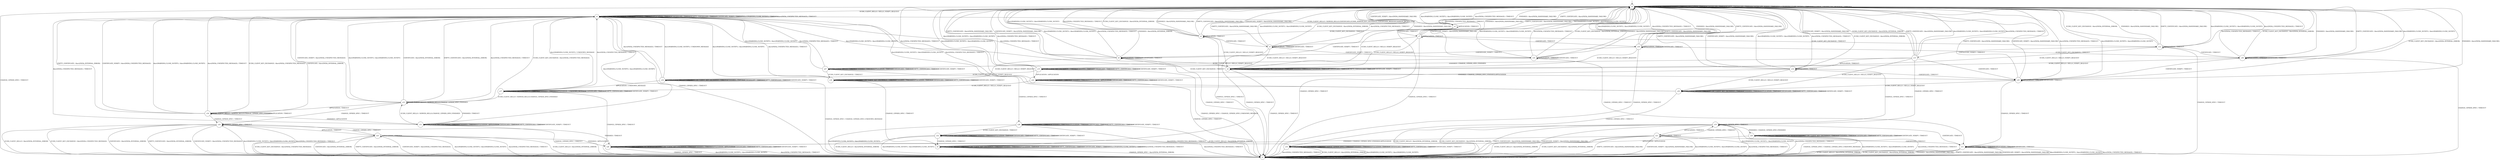 digraph g {

	s0 [shape="circle" label="s0"];
	s1 [shape="circle" label="s1"];
	s2 [shape="circle" label="s2"];
	s3 [shape="circle" label="s3"];
	s4 [shape="circle" label="s4"];
	s5 [shape="circle" label="s5"];
	s6 [shape="circle" label="s6"];
	s7 [shape="circle" label="s7"];
	s8 [shape="circle" label="s8"];
	s9 [shape="circle" label="s9"];
	s10 [shape="circle" label="s10"];
	s11 [shape="circle" label="s11"];
	s12 [shape="circle" label="s12"];
	s13 [shape="circle" label="s13"];
	s14 [shape="circle" label="s14"];
	s15 [shape="circle" label="s15"];
	s16 [shape="circle" label="s16"];
	s17 [shape="circle" label="s17"];
	s18 [shape="circle" label="s18"];
	s19 [shape="circle" label="s19"];
	s20 [shape="circle" label="s20"];
	s21 [shape="circle" label="s21"];
	s22 [shape="circle" label="s22"];
	s23 [shape="circle" label="s23"];
	s24 [shape="circle" label="s24"];
	s25 [shape="circle" label="s25"];
	s26 [shape="circle" label="s26"];
	s27 [shape="circle" label="s27"];
	s28 [shape="circle" label="s28"];
	s29 [shape="circle" label="s29"];
	s30 [shape="circle" label="s30"];
	s31 [shape="circle" label="s31"];
	s32 [shape="circle" label="s32"];
	s33 [shape="circle" label="s33"];
	s34 [shape="circle" label="s34"];
	s35 [shape="circle" label="s35"];
	s36 [shape="circle" label="s36"];
	s0 -> s2 [label="ECDH_CLIENT_HELLO / HELLO_VERIFY_REQUEST"];
	s0 -> s0 [label="ECDH_CLIENT_KEY_EXCHANGE / TIMEOUT"];
	s0 -> s1 [label="CHANGE_CIPHER_SPEC / TIMEOUT"];
	s0 -> s0 [label="FINISHED / TIMEOUT"];
	s0 -> s0 [label="APPLICATION / TIMEOUT"];
	s0 -> s0 [label="CERTIFICATE / TIMEOUT"];
	s0 -> s0 [label="EMPTY_CERTIFICATE / TIMEOUT"];
	s0 -> s0 [label="CERTIFICATE_VERIFY / TIMEOUT"];
	s0 -> s0 [label="Alert(WARNING,CLOSE_NOTIFY) / TIMEOUT"];
	s0 -> s0 [label="Alert(FATAL,UNEXPECTED_MESSAGE) / TIMEOUT"];
	s1 -> s1 [label="ECDH_CLIENT_HELLO / TIMEOUT"];
	s1 -> s1 [label="ECDH_CLIENT_KEY_EXCHANGE / TIMEOUT"];
	s1 -> s1 [label="CHANGE_CIPHER_SPEC / TIMEOUT"];
	s1 -> s1 [label="FINISHED / TIMEOUT"];
	s1 -> s1 [label="APPLICATION / TIMEOUT"];
	s1 -> s1 [label="CERTIFICATE / TIMEOUT"];
	s1 -> s1 [label="EMPTY_CERTIFICATE / TIMEOUT"];
	s1 -> s1 [label="CERTIFICATE_VERIFY / TIMEOUT"];
	s1 -> s1 [label="Alert(WARNING,CLOSE_NOTIFY) / TIMEOUT"];
	s1 -> s1 [label="Alert(FATAL,UNEXPECTED_MESSAGE) / TIMEOUT"];
	s2 -> s3 [label="ECDH_CLIENT_HELLO / SERVER_HELLO,CERTIFICATE,ECDHE_SERVER_KEY_EXCHANGE,CERTIFICATE_REQUEST,SERVER_HELLO_DONE"];
	s2 -> s2 [label="ECDH_CLIENT_KEY_EXCHANGE / TIMEOUT"];
	s2 -> s1 [label="CHANGE_CIPHER_SPEC / TIMEOUT"];
	s2 -> s2 [label="FINISHED / TIMEOUT"];
	s2 -> s2 [label="APPLICATION / TIMEOUT"];
	s2 -> s2 [label="CERTIFICATE / TIMEOUT"];
	s2 -> s2 [label="EMPTY_CERTIFICATE / TIMEOUT"];
	s2 -> s2 [label="CERTIFICATE_VERIFY / TIMEOUT"];
	s2 -> s2 [label="Alert(WARNING,CLOSE_NOTIFY) / TIMEOUT"];
	s2 -> s2 [label="Alert(FATAL,UNEXPECTED_MESSAGE) / TIMEOUT"];
	s3 -> s6 [label="ECDH_CLIENT_HELLO / HELLO_VERIFY_REQUEST"];
	s3 -> s4 [label="ECDH_CLIENT_KEY_EXCHANGE / TIMEOUT"];
	s3 -> s1 [label="CHANGE_CIPHER_SPEC / TIMEOUT"];
	s3 -> s0 [label="FINISHED / Alert(FATAL,HANDSHAKE_FAILURE)"];
	s3 -> s3 [label="APPLICATION / TIMEOUT"];
	s3 -> s7 [label="CERTIFICATE / TIMEOUT"];
	s3 -> s0 [label="EMPTY_CERTIFICATE / Alert(FATAL,HANDSHAKE_FAILURE)"];
	s3 -> s0 [label="CERTIFICATE_VERIFY / Alert(FATAL,HANDSHAKE_FAILURE)"];
	s3 -> s0 [label="Alert(WARNING,CLOSE_NOTIFY) / Alert(WARNING,CLOSE_NOTIFY)"];
	s3 -> s0 [label="Alert(FATAL,UNEXPECTED_MESSAGE) / TIMEOUT"];
	s4 -> s6 [label="ECDH_CLIENT_HELLO / HELLO_VERIFY_REQUEST"];
	s4 -> s0 [label="ECDH_CLIENT_KEY_EXCHANGE / Alert(FATAL,INTERNAL_ERROR)"];
	s4 -> s1 [label="CHANGE_CIPHER_SPEC / TIMEOUT"];
	s4 -> s0 [label="FINISHED / Alert(FATAL,HANDSHAKE_FAILURE)"];
	s4 -> s4 [label="APPLICATION / TIMEOUT"];
	s4 -> s5 [label="CERTIFICATE / TIMEOUT"];
	s4 -> s0 [label="EMPTY_CERTIFICATE / Alert(FATAL,HANDSHAKE_FAILURE)"];
	s4 -> s0 [label="CERTIFICATE_VERIFY / Alert(FATAL,HANDSHAKE_FAILURE)"];
	s4 -> s0 [label="Alert(WARNING,CLOSE_NOTIFY) / Alert(WARNING,CLOSE_NOTIFY)"];
	s4 -> s0 [label="Alert(FATAL,UNEXPECTED_MESSAGE) / TIMEOUT"];
	s5 -> s6 [label="ECDH_CLIENT_HELLO / HELLO_VERIFY_REQUEST"];
	s5 -> s0 [label="ECDH_CLIENT_KEY_EXCHANGE / Alert(FATAL,INTERNAL_ERROR)"];
	s5 -> s1 [label="CHANGE_CIPHER_SPEC / TIMEOUT"];
	s5 -> s0 [label="FINISHED / Alert(FATAL,HANDSHAKE_FAILURE)"];
	s5 -> s5 [label="APPLICATION / TIMEOUT"];
	s5 -> s5 [label="CERTIFICATE / TIMEOUT"];
	s5 -> s0 [label="EMPTY_CERTIFICATE / Alert(FATAL,HANDSHAKE_FAILURE)"];
	s5 -> s10 [label="CERTIFICATE_VERIFY / TIMEOUT"];
	s5 -> s0 [label="Alert(WARNING,CLOSE_NOTIFY) / Alert(WARNING,CLOSE_NOTIFY)"];
	s5 -> s0 [label="Alert(FATAL,UNEXPECTED_MESSAGE) / TIMEOUT"];
	s6 -> s6 [label="ECDH_CLIENT_HELLO / TIMEOUT"];
	s6 -> s6 [label="ECDH_CLIENT_KEY_EXCHANGE / TIMEOUT"];
	s6 -> s1 [label="CHANGE_CIPHER_SPEC / TIMEOUT"];
	s6 -> s6 [label="FINISHED / TIMEOUT"];
	s6 -> s6 [label="APPLICATION / TIMEOUT"];
	s6 -> s6 [label="CERTIFICATE / TIMEOUT"];
	s6 -> s6 [label="EMPTY_CERTIFICATE / TIMEOUT"];
	s6 -> s6 [label="CERTIFICATE_VERIFY / TIMEOUT"];
	s6 -> s2 [label="Alert(WARNING,CLOSE_NOTIFY) / Alert(WARNING,CLOSE_NOTIFY)"];
	s6 -> s2 [label="Alert(FATAL,UNEXPECTED_MESSAGE) / TIMEOUT"];
	s7 -> s6 [label="ECDH_CLIENT_HELLO / HELLO_VERIFY_REQUEST"];
	s7 -> s12 [label="ECDH_CLIENT_KEY_EXCHANGE / TIMEOUT"];
	s7 -> s1 [label="CHANGE_CIPHER_SPEC / TIMEOUT"];
	s7 -> s0 [label="FINISHED / Alert(FATAL,HANDSHAKE_FAILURE)"];
	s7 -> s7 [label="APPLICATION / TIMEOUT"];
	s7 -> s35 [label="CERTIFICATE / TIMEOUT"];
	s7 -> s0 [label="EMPTY_CERTIFICATE / Alert(FATAL,HANDSHAKE_FAILURE)"];
	s7 -> s8 [label="CERTIFICATE_VERIFY / TIMEOUT"];
	s7 -> s0 [label="Alert(WARNING,CLOSE_NOTIFY) / Alert(WARNING,CLOSE_NOTIFY)"];
	s7 -> s0 [label="Alert(FATAL,UNEXPECTED_MESSAGE) / TIMEOUT"];
	s8 -> s18 [label="ECDH_CLIENT_HELLO / HELLO_VERIFY_REQUEST"];
	s8 -> s29 [label="ECDH_CLIENT_KEY_EXCHANGE / TIMEOUT"];
	s8 -> s9 [label="CHANGE_CIPHER_SPEC / TIMEOUT"];
	s8 -> s0 [label="FINISHED / Alert(FATAL,INTERNAL_ERROR)"];
	s8 -> s8 [label="APPLICATION / TIMEOUT"];
	s8 -> s8 [label="CERTIFICATE / TIMEOUT"];
	s8 -> s0 [label="EMPTY_CERTIFICATE / Alert(FATAL,HANDSHAKE_FAILURE)"];
	s8 -> s0 [label="CERTIFICATE_VERIFY / Alert(FATAL,HANDSHAKE_FAILURE)"];
	s8 -> s0 [label="Alert(WARNING,CLOSE_NOTIFY) / Alert(WARNING,CLOSE_NOTIFY)"];
	s8 -> s0 [label="Alert(FATAL,UNEXPECTED_MESSAGE) / TIMEOUT"];
	s9 -> s9 [label="ECDH_CLIENT_HELLO / TIMEOUT"];
	s9 -> s9 [label="ECDH_CLIENT_KEY_EXCHANGE / TIMEOUT"];
	s9 -> s1 [label="CHANGE_CIPHER_SPEC / Alert(FATAL,INTERNAL_ERROR)"];
	s9 -> s9 [label="FINISHED / TIMEOUT"];
	s9 -> s9 [label="APPLICATION / TIMEOUT"];
	s9 -> s9 [label="CERTIFICATE / TIMEOUT"];
	s9 -> s9 [label="EMPTY_CERTIFICATE / TIMEOUT"];
	s9 -> s9 [label="CERTIFICATE_VERIFY / TIMEOUT"];
	s9 -> s9 [label="Alert(WARNING,CLOSE_NOTIFY) / TIMEOUT"];
	s9 -> s9 [label="Alert(FATAL,UNEXPECTED_MESSAGE) / TIMEOUT"];
	s10 -> s27 [label="ECDH_CLIENT_HELLO / HELLO_VERIFY_REQUEST"];
	s10 -> s0 [label="ECDH_CLIENT_KEY_EXCHANGE / Alert(FATAL,INTERNAL_ERROR)"];
	s10 -> s11 [label="CHANGE_CIPHER_SPEC / TIMEOUT"];
	s10 -> s0 [label="FINISHED / Alert(FATAL,HANDSHAKE_FAILURE)"];
	s10 -> s10 [label="APPLICATION / TIMEOUT"];
	s10 -> s10 [label="CERTIFICATE / TIMEOUT"];
	s10 -> s0 [label="EMPTY_CERTIFICATE / Alert(FATAL,HANDSHAKE_FAILURE)"];
	s10 -> s0 [label="CERTIFICATE_VERIFY / Alert(FATAL,HANDSHAKE_FAILURE)"];
	s10 -> s0 [label="Alert(WARNING,CLOSE_NOTIFY) / Alert(WARNING,CLOSE_NOTIFY)"];
	s10 -> s0 [label="Alert(FATAL,UNEXPECTED_MESSAGE) / TIMEOUT"];
	s11 -> s1 [label="ECDH_CLIENT_HELLO / Alert(FATAL,INTERNAL_ERROR)"];
	s11 -> s1 [label="ECDH_CLIENT_KEY_EXCHANGE / Alert(FATAL,INTERNAL_ERROR)"];
	s11 -> s11 [label="CHANGE_CIPHER_SPEC / TIMEOUT"];
	s11 -> s1 [label="FINISHED / Alert(FATAL,HANDSHAKE_FAILURE)"];
	s11 -> s11 [label="APPLICATION / TIMEOUT"];
	s11 -> s11 [label="CERTIFICATE / TIMEOUT"];
	s11 -> s1 [label="EMPTY_CERTIFICATE / Alert(FATAL,HANDSHAKE_FAILURE)"];
	s11 -> s1 [label="CERTIFICATE_VERIFY / Alert(FATAL,HANDSHAKE_FAILURE)"];
	s11 -> s1 [label="Alert(WARNING,CLOSE_NOTIFY) / Alert(WARNING,CLOSE_NOTIFY)"];
	s11 -> s1 [label="Alert(FATAL,UNEXPECTED_MESSAGE) / TIMEOUT"];
	s12 -> s6 [label="ECDH_CLIENT_HELLO / HELLO_VERIFY_REQUEST"];
	s12 -> s0 [label="ECDH_CLIENT_KEY_EXCHANGE / Alert(FATAL,INTERNAL_ERROR)"];
	s12 -> s1 [label="CHANGE_CIPHER_SPEC / TIMEOUT"];
	s12 -> s0 [label="FINISHED / Alert(FATAL,HANDSHAKE_FAILURE)"];
	s12 -> s12 [label="APPLICATION / TIMEOUT"];
	s12 -> s36 [label="CERTIFICATE / TIMEOUT"];
	s12 -> s0 [label="EMPTY_CERTIFICATE / Alert(FATAL,HANDSHAKE_FAILURE)"];
	s12 -> s13 [label="CERTIFICATE_VERIFY / TIMEOUT"];
	s12 -> s0 [label="Alert(WARNING,CLOSE_NOTIFY) / Alert(WARNING,CLOSE_NOTIFY)"];
	s12 -> s0 [label="Alert(FATAL,UNEXPECTED_MESSAGE) / TIMEOUT"];
	s13 -> s30 [label="ECDH_CLIENT_HELLO / HELLO_VERIFY_REQUEST"];
	s13 -> s0 [label="ECDH_CLIENT_KEY_EXCHANGE / Alert(FATAL,INTERNAL_ERROR)"];
	s13 -> s19 [label="CHANGE_CIPHER_SPEC / TIMEOUT"];
	s13 -> s15 [label="FINISHED / CHANGE_CIPHER_SPEC,FINISHED"];
	s13 -> s14 [label="APPLICATION / TIMEOUT"];
	s13 -> s29 [label="CERTIFICATE / TIMEOUT"];
	s13 -> s0 [label="EMPTY_CERTIFICATE / Alert(FATAL,HANDSHAKE_FAILURE)"];
	s13 -> s0 [label="CERTIFICATE_VERIFY / Alert(FATAL,HANDSHAKE_FAILURE)"];
	s13 -> s0 [label="Alert(WARNING,CLOSE_NOTIFY) / Alert(WARNING,CLOSE_NOTIFY)"];
	s13 -> s0 [label="Alert(FATAL,UNEXPECTED_MESSAGE) / TIMEOUT"];
	s14 -> s30 [label="ECDH_CLIENT_HELLO / HELLO_VERIFY_REQUEST"];
	s14 -> s0 [label="ECDH_CLIENT_KEY_EXCHANGE / Alert(FATAL,INTERNAL_ERROR)"];
	s14 -> s19 [label="CHANGE_CIPHER_SPEC / TIMEOUT"];
	s14 -> s22 [label="FINISHED / CHANGE_CIPHER_SPEC,FINISHED,APPLICATION"];
	s14 -> s14 [label="APPLICATION / TIMEOUT"];
	s14 -> s29 [label="CERTIFICATE / TIMEOUT"];
	s14 -> s0 [label="EMPTY_CERTIFICATE / Alert(FATAL,HANDSHAKE_FAILURE)"];
	s14 -> s0 [label="CERTIFICATE_VERIFY / Alert(FATAL,HANDSHAKE_FAILURE)"];
	s14 -> s0 [label="Alert(WARNING,CLOSE_NOTIFY) / Alert(WARNING,CLOSE_NOTIFY)"];
	s14 -> s0 [label="Alert(FATAL,UNEXPECTED_MESSAGE) / TIMEOUT"];
	s15 -> s16 [label="ECDH_CLIENT_HELLO / HELLO_VERIFY_REQUEST"];
	s15 -> s15 [label="ECDH_CLIENT_KEY_EXCHANGE / TIMEOUT"];
	s15 -> s1 [label="CHANGE_CIPHER_SPEC / CHANGE_CIPHER_SPEC,UNKNOWN_MESSAGE"];
	s15 -> s15 [label="FINISHED / TIMEOUT"];
	s15 -> s22 [label="APPLICATION / APPLICATION"];
	s15 -> s15 [label="CERTIFICATE / TIMEOUT"];
	s15 -> s15 [label="EMPTY_CERTIFICATE / TIMEOUT"];
	s15 -> s15 [label="CERTIFICATE_VERIFY / TIMEOUT"];
	s15 -> s0 [label="Alert(WARNING,CLOSE_NOTIFY) / Alert(WARNING,CLOSE_NOTIFY)"];
	s15 -> s0 [label="Alert(FATAL,UNEXPECTED_MESSAGE) / TIMEOUT"];
	s16 -> s16 [label="ECDH_CLIENT_HELLO / TIMEOUT"];
	s16 -> s16 [label="ECDH_CLIENT_KEY_EXCHANGE / TIMEOUT"];
	s16 -> s1 [label="CHANGE_CIPHER_SPEC / CHANGE_CIPHER_SPEC,UNKNOWN_MESSAGE"];
	s16 -> s16 [label="FINISHED / TIMEOUT"];
	s16 -> s17 [label="APPLICATION / UNKNOWN_MESSAGE"];
	s16 -> s16 [label="CERTIFICATE / TIMEOUT"];
	s16 -> s16 [label="EMPTY_CERTIFICATE / TIMEOUT"];
	s16 -> s16 [label="CERTIFICATE_VERIFY / TIMEOUT"];
	s16 -> s2 [label="Alert(WARNING,CLOSE_NOTIFY) / UNKNOWN_MESSAGE"];
	s16 -> s2 [label="Alert(FATAL,UNEXPECTED_MESSAGE) / TIMEOUT"];
	s17 -> s23 [label="ECDH_CLIENT_HELLO / SERVER_HELLO,CHANGE_CIPHER_SPEC,FINISHED"];
	s17 -> s17 [label="ECDH_CLIENT_KEY_EXCHANGE / TIMEOUT"];
	s17 -> s1 [label="CHANGE_CIPHER_SPEC / TIMEOUT"];
	s17 -> s17 [label="FINISHED / TIMEOUT"];
	s17 -> s17 [label="APPLICATION / UNKNOWN_MESSAGE"];
	s17 -> s17 [label="CERTIFICATE / TIMEOUT"];
	s17 -> s17 [label="EMPTY_CERTIFICATE / TIMEOUT"];
	s17 -> s17 [label="CERTIFICATE_VERIFY / TIMEOUT"];
	s17 -> s2 [label="Alert(WARNING,CLOSE_NOTIFY) / UNKNOWN_MESSAGE"];
	s17 -> s2 [label="Alert(FATAL,UNEXPECTED_MESSAGE) / TIMEOUT"];
	s18 -> s18 [label="ECDH_CLIENT_HELLO / TIMEOUT"];
	s18 -> s18 [label="ECDH_CLIENT_KEY_EXCHANGE / TIMEOUT"];
	s18 -> s9 [label="CHANGE_CIPHER_SPEC / TIMEOUT"];
	s18 -> s18 [label="FINISHED / TIMEOUT"];
	s18 -> s18 [label="APPLICATION / TIMEOUT"];
	s18 -> s18 [label="CERTIFICATE / TIMEOUT"];
	s18 -> s18 [label="EMPTY_CERTIFICATE / TIMEOUT"];
	s18 -> s18 [label="CERTIFICATE_VERIFY / TIMEOUT"];
	s18 -> s2 [label="Alert(WARNING,CLOSE_NOTIFY) / Alert(WARNING,CLOSE_NOTIFY)"];
	s18 -> s2 [label="Alert(FATAL,UNEXPECTED_MESSAGE) / TIMEOUT"];
	s19 -> s1 [label="ECDH_CLIENT_HELLO / Alert(FATAL,INTERNAL_ERROR)"];
	s19 -> s1 [label="ECDH_CLIENT_KEY_EXCHANGE / Alert(FATAL,INTERNAL_ERROR)"];
	s19 -> s19 [label="CHANGE_CIPHER_SPEC / TIMEOUT"];
	s19 -> s20 [label="FINISHED / CHANGE_CIPHER_SPEC,FINISHED"];
	s19 -> s21 [label="APPLICATION / TIMEOUT"];
	s19 -> s11 [label="CERTIFICATE / TIMEOUT"];
	s19 -> s1 [label="EMPTY_CERTIFICATE / Alert(FATAL,HANDSHAKE_FAILURE)"];
	s19 -> s1 [label="CERTIFICATE_VERIFY / Alert(FATAL,HANDSHAKE_FAILURE)"];
	s19 -> s1 [label="Alert(WARNING,CLOSE_NOTIFY) / Alert(WARNING,CLOSE_NOTIFY)"];
	s19 -> s1 [label="Alert(FATAL,UNEXPECTED_MESSAGE) / TIMEOUT"];
	s20 -> s20 [label="ECDH_CLIENT_HELLO / Alert(WARNING,NO_RENEGOTIATION)"];
	s20 -> s20 [label="ECDH_CLIENT_KEY_EXCHANGE / TIMEOUT"];
	s20 -> s1 [label="CHANGE_CIPHER_SPEC / CHANGE_CIPHER_SPEC,UNKNOWN_MESSAGE"];
	s20 -> s20 [label="FINISHED / TIMEOUT"];
	s20 -> s26 [label="APPLICATION / APPLICATION"];
	s20 -> s20 [label="CERTIFICATE / TIMEOUT"];
	s20 -> s20 [label="EMPTY_CERTIFICATE / TIMEOUT"];
	s20 -> s20 [label="CERTIFICATE_VERIFY / TIMEOUT"];
	s20 -> s1 [label="Alert(WARNING,CLOSE_NOTIFY) / Alert(WARNING,CLOSE_NOTIFY)"];
	s20 -> s1 [label="Alert(FATAL,UNEXPECTED_MESSAGE) / TIMEOUT"];
	s21 -> s1 [label="ECDH_CLIENT_HELLO / Alert(FATAL,INTERNAL_ERROR)"];
	s21 -> s1 [label="ECDH_CLIENT_KEY_EXCHANGE / Alert(FATAL,INTERNAL_ERROR)"];
	s21 -> s19 [label="CHANGE_CIPHER_SPEC / TIMEOUT"];
	s21 -> s26 [label="FINISHED / CHANGE_CIPHER_SPEC,FINISHED,APPLICATION"];
	s21 -> s21 [label="APPLICATION / TIMEOUT"];
	s21 -> s11 [label="CERTIFICATE / TIMEOUT"];
	s21 -> s1 [label="EMPTY_CERTIFICATE / Alert(FATAL,HANDSHAKE_FAILURE)"];
	s21 -> s1 [label="CERTIFICATE_VERIFY / Alert(FATAL,HANDSHAKE_FAILURE)"];
	s21 -> s1 [label="Alert(WARNING,CLOSE_NOTIFY) / Alert(WARNING,CLOSE_NOTIFY)"];
	s21 -> s1 [label="Alert(FATAL,UNEXPECTED_MESSAGE) / TIMEOUT"];
	s22 -> s17 [label="ECDH_CLIENT_HELLO / HELLO_VERIFY_REQUEST"];
	s22 -> s22 [label="ECDH_CLIENT_KEY_EXCHANGE / TIMEOUT"];
	s22 -> s1 [label="CHANGE_CIPHER_SPEC / TIMEOUT"];
	s22 -> s22 [label="FINISHED / TIMEOUT"];
	s22 -> s22 [label="APPLICATION / APPLICATION"];
	s22 -> s22 [label="CERTIFICATE / TIMEOUT"];
	s22 -> s22 [label="EMPTY_CERTIFICATE / TIMEOUT"];
	s22 -> s22 [label="CERTIFICATE_VERIFY / TIMEOUT"];
	s22 -> s0 [label="Alert(WARNING,CLOSE_NOTIFY) / Alert(WARNING,CLOSE_NOTIFY)"];
	s22 -> s0 [label="Alert(FATAL,UNEXPECTED_MESSAGE) / TIMEOUT"];
	s23 -> s23 [label="ECDH_CLIENT_HELLO / SERVER_HELLO,CHANGE_CIPHER_SPEC,FINISHED"];
	s23 -> s2 [label="ECDH_CLIENT_KEY_EXCHANGE / Alert(FATAL,UNEXPECTED_MESSAGE)"];
	s23 -> s24 [label="CHANGE_CIPHER_SPEC / TIMEOUT"];
	s23 -> s31 [label="FINISHED / TIMEOUT"];
	s23 -> s34 [label="APPLICATION / TIMEOUT"];
	s23 -> s2 [label="CERTIFICATE / Alert(FATAL,INTERNAL_ERROR)"];
	s23 -> s2 [label="EMPTY_CERTIFICATE / Alert(FATAL,INTERNAL_ERROR)"];
	s23 -> s2 [label="CERTIFICATE_VERIFY / Alert(FATAL,UNEXPECTED_MESSAGE)"];
	s23 -> s2 [label="Alert(WARNING,CLOSE_NOTIFY) / Alert(WARNING,CLOSE_NOTIFY)"];
	s23 -> s2 [label="Alert(FATAL,UNEXPECTED_MESSAGE) / TIMEOUT"];
	s24 -> s1 [label="ECDH_CLIENT_HELLO / Alert(FATAL,INTERNAL_ERROR)"];
	s24 -> s1 [label="ECDH_CLIENT_KEY_EXCHANGE / Alert(FATAL,UNEXPECTED_MESSAGE)"];
	s24 -> s24 [label="CHANGE_CIPHER_SPEC / TIMEOUT"];
	s24 -> s26 [label="FINISHED / TIMEOUT"];
	s24 -> s25 [label="APPLICATION / TIMEOUT"];
	s24 -> s1 [label="CERTIFICATE / Alert(FATAL,INTERNAL_ERROR)"];
	s24 -> s1 [label="EMPTY_CERTIFICATE / Alert(FATAL,INTERNAL_ERROR)"];
	s24 -> s1 [label="CERTIFICATE_VERIFY / Alert(FATAL,UNEXPECTED_MESSAGE)"];
	s24 -> s1 [label="Alert(WARNING,CLOSE_NOTIFY) / Alert(WARNING,CLOSE_NOTIFY)"];
	s24 -> s1 [label="Alert(FATAL,UNEXPECTED_MESSAGE) / TIMEOUT"];
	s25 -> s1 [label="ECDH_CLIENT_HELLO / Alert(FATAL,INTERNAL_ERROR)"];
	s25 -> s1 [label="ECDH_CLIENT_KEY_EXCHANGE / Alert(FATAL,UNEXPECTED_MESSAGE)"];
	s25 -> s24 [label="CHANGE_CIPHER_SPEC / TIMEOUT"];
	s25 -> s26 [label="FINISHED / APPLICATION"];
	s25 -> s25 [label="APPLICATION / TIMEOUT"];
	s25 -> s1 [label="CERTIFICATE / Alert(FATAL,INTERNAL_ERROR)"];
	s25 -> s1 [label="EMPTY_CERTIFICATE / Alert(FATAL,INTERNAL_ERROR)"];
	s25 -> s1 [label="CERTIFICATE_VERIFY / Alert(FATAL,UNEXPECTED_MESSAGE)"];
	s25 -> s1 [label="Alert(WARNING,CLOSE_NOTIFY) / Alert(WARNING,CLOSE_NOTIFY)"];
	s25 -> s1 [label="Alert(FATAL,UNEXPECTED_MESSAGE) / TIMEOUT"];
	s26 -> s26 [label="ECDH_CLIENT_HELLO / Alert(WARNING,NO_RENEGOTIATION)"];
	s26 -> s26 [label="ECDH_CLIENT_KEY_EXCHANGE / TIMEOUT"];
	s26 -> s1 [label="CHANGE_CIPHER_SPEC / TIMEOUT"];
	s26 -> s26 [label="FINISHED / TIMEOUT"];
	s26 -> s26 [label="APPLICATION / APPLICATION"];
	s26 -> s26 [label="CERTIFICATE / TIMEOUT"];
	s26 -> s26 [label="EMPTY_CERTIFICATE / TIMEOUT"];
	s26 -> s26 [label="CERTIFICATE_VERIFY / TIMEOUT"];
	s26 -> s1 [label="Alert(WARNING,CLOSE_NOTIFY) / Alert(WARNING,CLOSE_NOTIFY)"];
	s26 -> s1 [label="Alert(FATAL,UNEXPECTED_MESSAGE) / TIMEOUT"];
	s27 -> s27 [label="ECDH_CLIENT_HELLO / TIMEOUT"];
	s27 -> s18 [label="ECDH_CLIENT_KEY_EXCHANGE / TIMEOUT"];
	s27 -> s28 [label="CHANGE_CIPHER_SPEC / TIMEOUT"];
	s27 -> s27 [label="FINISHED / TIMEOUT"];
	s27 -> s27 [label="APPLICATION / TIMEOUT"];
	s27 -> s27 [label="CERTIFICATE / TIMEOUT"];
	s27 -> s27 [label="EMPTY_CERTIFICATE / TIMEOUT"];
	s27 -> s27 [label="CERTIFICATE_VERIFY / TIMEOUT"];
	s27 -> s2 [label="Alert(WARNING,CLOSE_NOTIFY) / Alert(WARNING,CLOSE_NOTIFY)"];
	s27 -> s2 [label="Alert(FATAL,UNEXPECTED_MESSAGE) / TIMEOUT"];
	s28 -> s1 [label="ECDH_CLIENT_HELLO / Alert(FATAL,INTERNAL_ERROR)"];
	s28 -> s32 [label="ECDH_CLIENT_KEY_EXCHANGE / TIMEOUT"];
	s28 -> s28 [label="CHANGE_CIPHER_SPEC / TIMEOUT"];
	s28 -> s28 [label="FINISHED / TIMEOUT"];
	s28 -> s28 [label="APPLICATION / TIMEOUT"];
	s28 -> s28 [label="CERTIFICATE / TIMEOUT"];
	s28 -> s28 [label="EMPTY_CERTIFICATE / TIMEOUT"];
	s28 -> s28 [label="CERTIFICATE_VERIFY / TIMEOUT"];
	s28 -> s1 [label="Alert(WARNING,CLOSE_NOTIFY) / Alert(WARNING,CLOSE_NOTIFY)"];
	s28 -> s1 [label="Alert(FATAL,UNEXPECTED_MESSAGE) / TIMEOUT"];
	s29 -> s30 [label="ECDH_CLIENT_HELLO / HELLO_VERIFY_REQUEST"];
	s29 -> s0 [label="ECDH_CLIENT_KEY_EXCHANGE / Alert(FATAL,INTERNAL_ERROR)"];
	s29 -> s11 [label="CHANGE_CIPHER_SPEC / TIMEOUT"];
	s29 -> s0 [label="FINISHED / Alert(FATAL,HANDSHAKE_FAILURE)"];
	s29 -> s29 [label="APPLICATION / TIMEOUT"];
	s29 -> s29 [label="CERTIFICATE / TIMEOUT"];
	s29 -> s0 [label="EMPTY_CERTIFICATE / Alert(FATAL,HANDSHAKE_FAILURE)"];
	s29 -> s0 [label="CERTIFICATE_VERIFY / Alert(FATAL,HANDSHAKE_FAILURE)"];
	s29 -> s0 [label="Alert(WARNING,CLOSE_NOTIFY) / Alert(WARNING,CLOSE_NOTIFY)"];
	s29 -> s0 [label="Alert(FATAL,UNEXPECTED_MESSAGE) / TIMEOUT"];
	s30 -> s30 [label="ECDH_CLIENT_HELLO / TIMEOUT"];
	s30 -> s30 [label="ECDH_CLIENT_KEY_EXCHANGE / TIMEOUT"];
	s30 -> s33 [label="CHANGE_CIPHER_SPEC / TIMEOUT"];
	s30 -> s30 [label="FINISHED / TIMEOUT"];
	s30 -> s30 [label="APPLICATION / TIMEOUT"];
	s30 -> s30 [label="CERTIFICATE / TIMEOUT"];
	s30 -> s30 [label="EMPTY_CERTIFICATE / TIMEOUT"];
	s30 -> s30 [label="CERTIFICATE_VERIFY / TIMEOUT"];
	s30 -> s2 [label="Alert(WARNING,CLOSE_NOTIFY) / Alert(WARNING,CLOSE_NOTIFY)"];
	s30 -> s2 [label="Alert(FATAL,UNEXPECTED_MESSAGE) / TIMEOUT"];
	s31 -> s23 [label="ECDH_CLIENT_HELLO / SERVER_HELLO,CHANGE_CIPHER_SPEC,FINISHED"];
	s31 -> s31 [label="ECDH_CLIENT_KEY_EXCHANGE / TIMEOUT"];
	s31 -> s1 [label="CHANGE_CIPHER_SPEC / TIMEOUT"];
	s31 -> s31 [label="FINISHED / TIMEOUT"];
	s31 -> s31 [label="APPLICATION / APPLICATION"];
	s31 -> s31 [label="CERTIFICATE / TIMEOUT"];
	s31 -> s31 [label="EMPTY_CERTIFICATE / TIMEOUT"];
	s31 -> s31 [label="CERTIFICATE_VERIFY / TIMEOUT"];
	s31 -> s2 [label="Alert(WARNING,CLOSE_NOTIFY) / Alert(WARNING,CLOSE_NOTIFY)"];
	s31 -> s2 [label="Alert(FATAL,UNEXPECTED_MESSAGE) / TIMEOUT"];
	s32 -> s1 [label="ECDH_CLIENT_HELLO / Alert(FATAL,INTERNAL_ERROR)"];
	s32 -> s32 [label="ECDH_CLIENT_KEY_EXCHANGE / TIMEOUT"];
	s32 -> s9 [label="CHANGE_CIPHER_SPEC / TIMEOUT"];
	s32 -> s32 [label="FINISHED / TIMEOUT"];
	s32 -> s32 [label="APPLICATION / TIMEOUT"];
	s32 -> s32 [label="CERTIFICATE / TIMEOUT"];
	s32 -> s32 [label="EMPTY_CERTIFICATE / TIMEOUT"];
	s32 -> s32 [label="CERTIFICATE_VERIFY / TIMEOUT"];
	s32 -> s1 [label="Alert(WARNING,CLOSE_NOTIFY) / Alert(WARNING,CLOSE_NOTIFY)"];
	s32 -> s1 [label="Alert(FATAL,UNEXPECTED_MESSAGE) / TIMEOUT"];
	s33 -> s1 [label="ECDH_CLIENT_HELLO / Alert(FATAL,INTERNAL_ERROR)"];
	s33 -> s33 [label="ECDH_CLIENT_KEY_EXCHANGE / TIMEOUT"];
	s33 -> s33 [label="CHANGE_CIPHER_SPEC / TIMEOUT"];
	s33 -> s33 [label="FINISHED / TIMEOUT"];
	s33 -> s33 [label="APPLICATION / TIMEOUT"];
	s33 -> s33 [label="CERTIFICATE / TIMEOUT"];
	s33 -> s33 [label="EMPTY_CERTIFICATE / TIMEOUT"];
	s33 -> s33 [label="CERTIFICATE_VERIFY / TIMEOUT"];
	s33 -> s1 [label="Alert(WARNING,CLOSE_NOTIFY) / Alert(WARNING,CLOSE_NOTIFY)"];
	s33 -> s1 [label="Alert(FATAL,UNEXPECTED_MESSAGE) / TIMEOUT"];
	s34 -> s34 [label="ECDH_CLIENT_HELLO / SERVER_HELLO,CHANGE_CIPHER_SPEC,FINISHED"];
	s34 -> s2 [label="ECDH_CLIENT_KEY_EXCHANGE / Alert(FATAL,UNEXPECTED_MESSAGE)"];
	s34 -> s24 [label="CHANGE_CIPHER_SPEC / TIMEOUT"];
	s34 -> s31 [label="FINISHED / APPLICATION"];
	s34 -> s34 [label="APPLICATION / TIMEOUT"];
	s34 -> s2 [label="CERTIFICATE / Alert(FATAL,INTERNAL_ERROR)"];
	s34 -> s2 [label="EMPTY_CERTIFICATE / Alert(FATAL,INTERNAL_ERROR)"];
	s34 -> s2 [label="CERTIFICATE_VERIFY / Alert(FATAL,UNEXPECTED_MESSAGE)"];
	s34 -> s2 [label="Alert(WARNING,CLOSE_NOTIFY) / Alert(WARNING,CLOSE_NOTIFY)"];
	s34 -> s2 [label="Alert(FATAL,UNEXPECTED_MESSAGE) / TIMEOUT"];
	s35 -> s6 [label="ECDH_CLIENT_HELLO / HELLO_VERIFY_REQUEST"];
	s35 -> s36 [label="ECDH_CLIENT_KEY_EXCHANGE / TIMEOUT"];
	s35 -> s1 [label="CHANGE_CIPHER_SPEC / TIMEOUT"];
	s35 -> s0 [label="FINISHED / Alert(FATAL,HANDSHAKE_FAILURE)"];
	s35 -> s35 [label="APPLICATION / TIMEOUT"];
	s35 -> s35 [label="CERTIFICATE / TIMEOUT"];
	s35 -> s0 [label="EMPTY_CERTIFICATE / Alert(FATAL,HANDSHAKE_FAILURE)"];
	s35 -> s8 [label="CERTIFICATE_VERIFY / TIMEOUT"];
	s35 -> s0 [label="Alert(WARNING,CLOSE_NOTIFY) / Alert(WARNING,CLOSE_NOTIFY)"];
	s35 -> s0 [label="Alert(FATAL,UNEXPECTED_MESSAGE) / TIMEOUT"];
	s36 -> s6 [label="ECDH_CLIENT_HELLO / HELLO_VERIFY_REQUEST"];
	s36 -> s0 [label="ECDH_CLIENT_KEY_EXCHANGE / Alert(FATAL,INTERNAL_ERROR)"];
	s36 -> s1 [label="CHANGE_CIPHER_SPEC / TIMEOUT"];
	s36 -> s0 [label="FINISHED / Alert(FATAL,HANDSHAKE_FAILURE)"];
	s36 -> s36 [label="APPLICATION / TIMEOUT"];
	s36 -> s36 [label="CERTIFICATE / TIMEOUT"];
	s36 -> s0 [label="EMPTY_CERTIFICATE / Alert(FATAL,HANDSHAKE_FAILURE)"];
	s36 -> s29 [label="CERTIFICATE_VERIFY / TIMEOUT"];
	s36 -> s0 [label="Alert(WARNING,CLOSE_NOTIFY) / Alert(WARNING,CLOSE_NOTIFY)"];
	s36 -> s0 [label="Alert(FATAL,UNEXPECTED_MESSAGE) / TIMEOUT"];

__start0 [label="" shape="none" width="0" height="0"];
__start0 -> s0;

}
